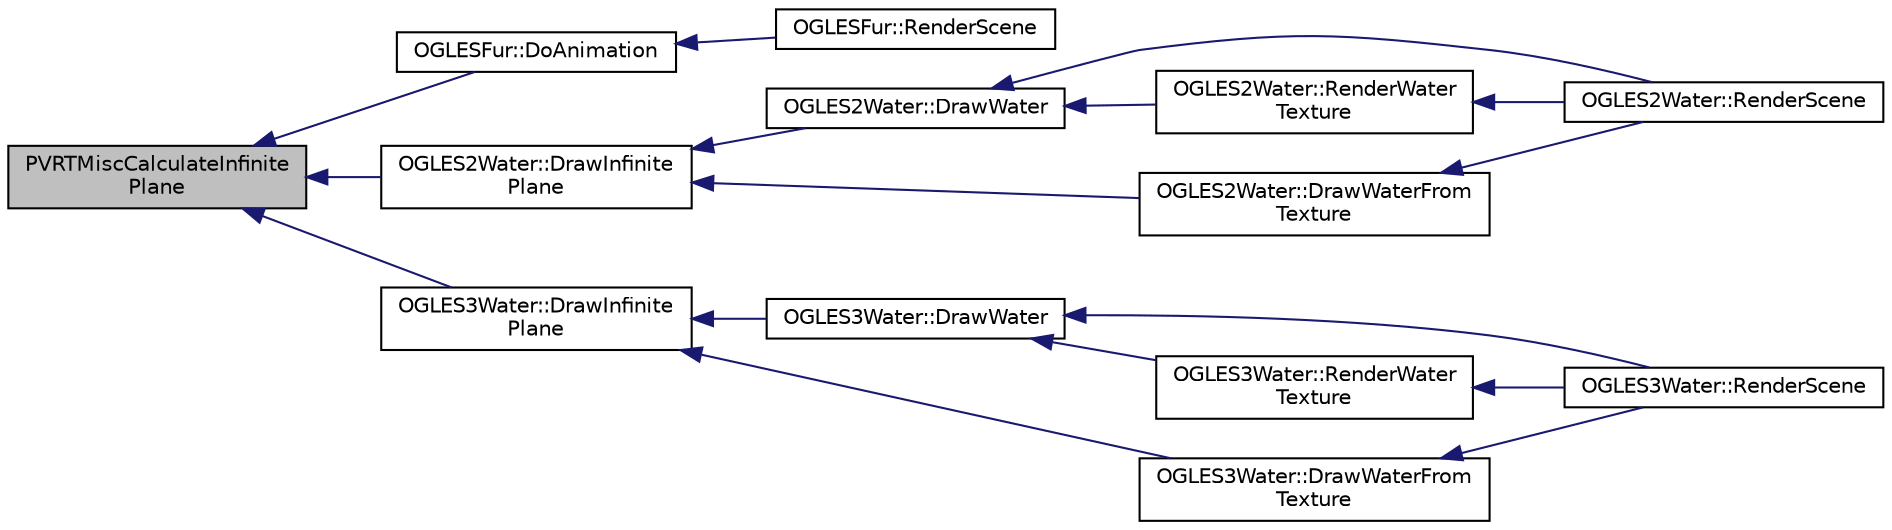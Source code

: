 digraph "PVRTMiscCalculateInfinitePlane"
{
  edge [fontname="Helvetica",fontsize="10",labelfontname="Helvetica",labelfontsize="10"];
  node [fontname="Helvetica",fontsize="10",shape=record];
  rankdir="LR";
  Node1 [label="PVRTMiscCalculateInfinite\lPlane",height=0.2,width=0.4,color="black", fillcolor="grey75", style="filled", fontcolor="black"];
  Node1 -> Node2 [dir="back",color="midnightblue",fontsize="10",style="solid"];
  Node2 [label="OGLESFur::DoAnimation",height=0.2,width=0.4,color="black", fillcolor="white", style="filled",URL="$class_o_g_l_e_s_fur.html#a0e7519d4b71712cf4f8a31b3f98f1a65"];
  Node2 -> Node3 [dir="back",color="midnightblue",fontsize="10",style="solid"];
  Node3 [label="OGLESFur::RenderScene",height=0.2,width=0.4,color="black", fillcolor="white", style="filled",URL="$class_o_g_l_e_s_fur.html#a48afd2a178887b797e9fc6a5948286d9"];
  Node1 -> Node4 [dir="back",color="midnightblue",fontsize="10",style="solid"];
  Node4 [label="OGLES2Water::DrawInfinite\lPlane",height=0.2,width=0.4,color="black", fillcolor="white", style="filled",URL="$class_o_g_l_e_s2_water.html#a496ac5c4ffd659723f0ce4dcc3d716b7"];
  Node4 -> Node5 [dir="back",color="midnightblue",fontsize="10",style="solid"];
  Node5 [label="OGLES2Water::DrawWater",height=0.2,width=0.4,color="black", fillcolor="white", style="filled",URL="$class_o_g_l_e_s2_water.html#a8aac4c6a04e6571be5af767c00f403e2"];
  Node5 -> Node6 [dir="back",color="midnightblue",fontsize="10",style="solid"];
  Node6 [label="OGLES2Water::RenderScene",height=0.2,width=0.4,color="black", fillcolor="white", style="filled",URL="$class_o_g_l_e_s2_water.html#a43aedbce04a12af28c9dce20c4acfe40"];
  Node5 -> Node7 [dir="back",color="midnightblue",fontsize="10",style="solid"];
  Node7 [label="OGLES2Water::RenderWater\lTexture",height=0.2,width=0.4,color="black", fillcolor="white", style="filled",URL="$class_o_g_l_e_s2_water.html#aac2a076786e867e30278e5854afeaa23"];
  Node7 -> Node6 [dir="back",color="midnightblue",fontsize="10",style="solid"];
  Node4 -> Node8 [dir="back",color="midnightblue",fontsize="10",style="solid"];
  Node8 [label="OGLES2Water::DrawWaterFrom\lTexture",height=0.2,width=0.4,color="black", fillcolor="white", style="filled",URL="$class_o_g_l_e_s2_water.html#a1a297ed4878e31ab9af9c076a3898660"];
  Node8 -> Node6 [dir="back",color="midnightblue",fontsize="10",style="solid"];
  Node1 -> Node9 [dir="back",color="midnightblue",fontsize="10",style="solid"];
  Node9 [label="OGLES3Water::DrawInfinite\lPlane",height=0.2,width=0.4,color="black", fillcolor="white", style="filled",URL="$class_o_g_l_e_s3_water.html#a8adccbbd77d86015388d4f631b608056"];
  Node9 -> Node10 [dir="back",color="midnightblue",fontsize="10",style="solid"];
  Node10 [label="OGLES3Water::DrawWater",height=0.2,width=0.4,color="black", fillcolor="white", style="filled",URL="$class_o_g_l_e_s3_water.html#a02ee6786ce99e7d574579142119335bf"];
  Node10 -> Node11 [dir="back",color="midnightblue",fontsize="10",style="solid"];
  Node11 [label="OGLES3Water::RenderScene",height=0.2,width=0.4,color="black", fillcolor="white", style="filled",URL="$class_o_g_l_e_s3_water.html#aeab9e7a6214b0b72691879ad5d5584ad"];
  Node10 -> Node12 [dir="back",color="midnightblue",fontsize="10",style="solid"];
  Node12 [label="OGLES3Water::RenderWater\lTexture",height=0.2,width=0.4,color="black", fillcolor="white", style="filled",URL="$class_o_g_l_e_s3_water.html#a4c980acbf527a3d7b67a69147098fcf0"];
  Node12 -> Node11 [dir="back",color="midnightblue",fontsize="10",style="solid"];
  Node9 -> Node13 [dir="back",color="midnightblue",fontsize="10",style="solid"];
  Node13 [label="OGLES3Water::DrawWaterFrom\lTexture",height=0.2,width=0.4,color="black", fillcolor="white", style="filled",URL="$class_o_g_l_e_s3_water.html#ad3d5c999cb26d7462682b138dc097b5a"];
  Node13 -> Node11 [dir="back",color="midnightblue",fontsize="10",style="solid"];
}
